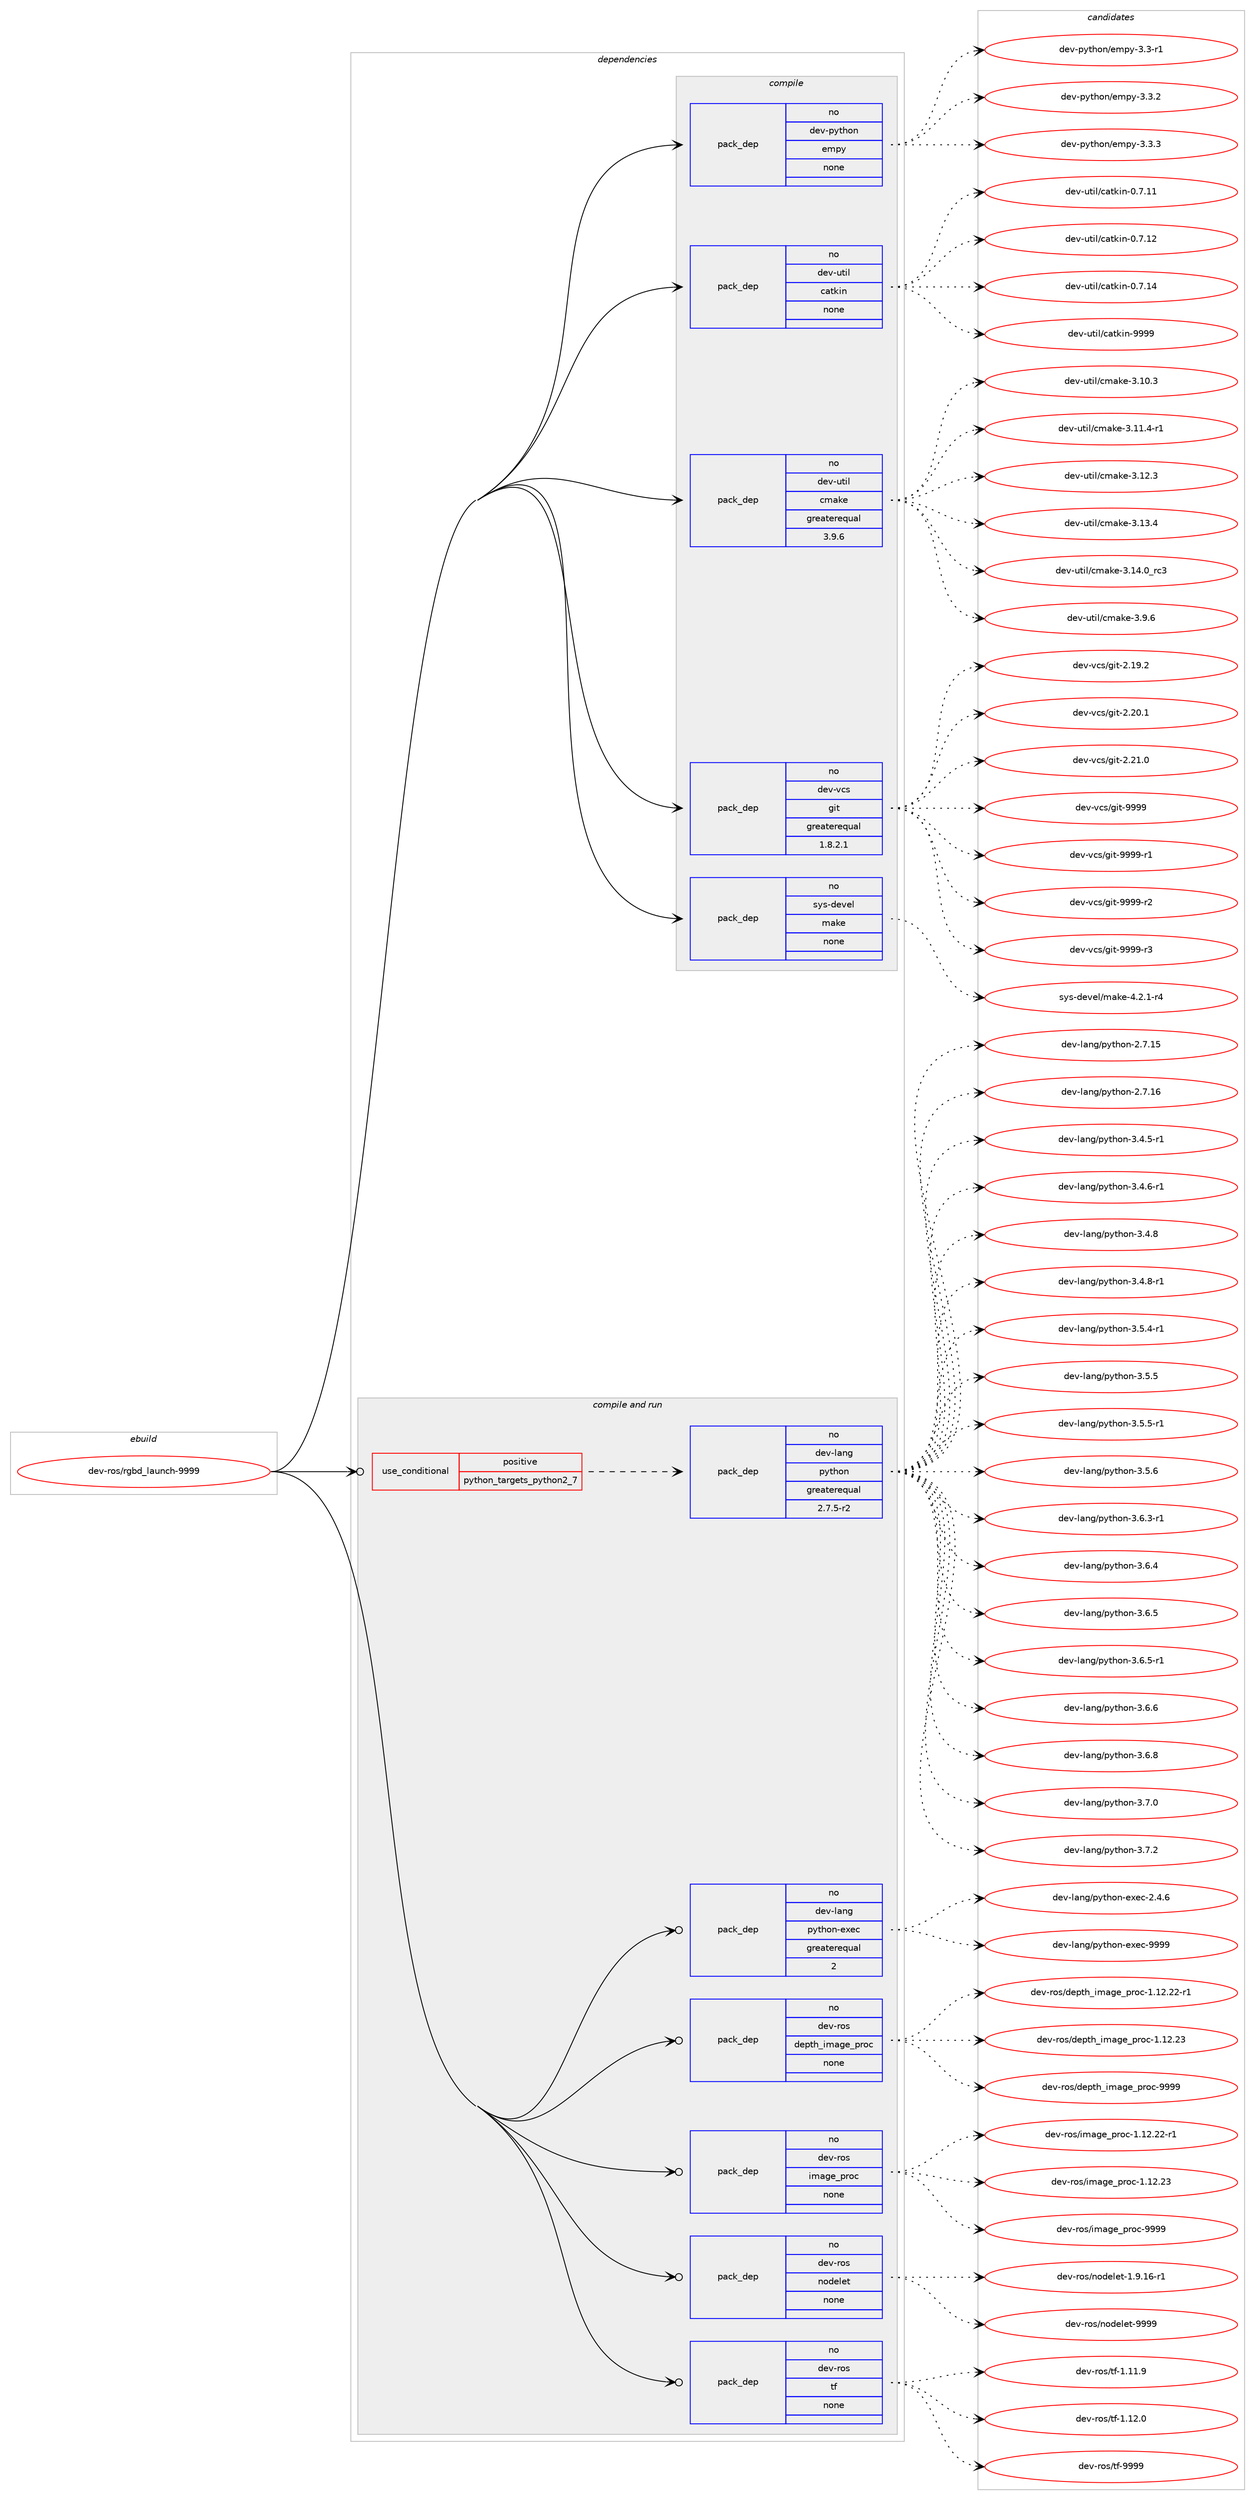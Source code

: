 digraph prolog {

# *************
# Graph options
# *************

newrank=true;
concentrate=true;
compound=true;
graph [rankdir=LR,fontname=Helvetica,fontsize=10,ranksep=1.5];#, ranksep=2.5, nodesep=0.2];
edge  [arrowhead=vee];
node  [fontname=Helvetica,fontsize=10];

# **********
# The ebuild
# **********

subgraph cluster_leftcol {
color=gray;
rank=same;
label=<<i>ebuild</i>>;
id [label="dev-ros/rgbd_launch-9999", color=red, width=4, href="../dev-ros/rgbd_launch-9999.svg"];
}

# ****************
# The dependencies
# ****************

subgraph cluster_midcol {
color=gray;
label=<<i>dependencies</i>>;
subgraph cluster_compile {
fillcolor="#eeeeee";
style=filled;
label=<<i>compile</i>>;
subgraph pack1050065 {
dependency1462980 [label=<<TABLE BORDER="0" CELLBORDER="1" CELLSPACING="0" CELLPADDING="4" WIDTH="220"><TR><TD ROWSPAN="6" CELLPADDING="30">pack_dep</TD></TR><TR><TD WIDTH="110">no</TD></TR><TR><TD>dev-python</TD></TR><TR><TD>empy</TD></TR><TR><TD>none</TD></TR><TR><TD></TD></TR></TABLE>>, shape=none, color=blue];
}
id:e -> dependency1462980:w [weight=20,style="solid",arrowhead="vee"];
subgraph pack1050066 {
dependency1462981 [label=<<TABLE BORDER="0" CELLBORDER="1" CELLSPACING="0" CELLPADDING="4" WIDTH="220"><TR><TD ROWSPAN="6" CELLPADDING="30">pack_dep</TD></TR><TR><TD WIDTH="110">no</TD></TR><TR><TD>dev-util</TD></TR><TR><TD>catkin</TD></TR><TR><TD>none</TD></TR><TR><TD></TD></TR></TABLE>>, shape=none, color=blue];
}
id:e -> dependency1462981:w [weight=20,style="solid",arrowhead="vee"];
subgraph pack1050067 {
dependency1462982 [label=<<TABLE BORDER="0" CELLBORDER="1" CELLSPACING="0" CELLPADDING="4" WIDTH="220"><TR><TD ROWSPAN="6" CELLPADDING="30">pack_dep</TD></TR><TR><TD WIDTH="110">no</TD></TR><TR><TD>dev-util</TD></TR><TR><TD>cmake</TD></TR><TR><TD>greaterequal</TD></TR><TR><TD>3.9.6</TD></TR></TABLE>>, shape=none, color=blue];
}
id:e -> dependency1462982:w [weight=20,style="solid",arrowhead="vee"];
subgraph pack1050068 {
dependency1462983 [label=<<TABLE BORDER="0" CELLBORDER="1" CELLSPACING="0" CELLPADDING="4" WIDTH="220"><TR><TD ROWSPAN="6" CELLPADDING="30">pack_dep</TD></TR><TR><TD WIDTH="110">no</TD></TR><TR><TD>dev-vcs</TD></TR><TR><TD>git</TD></TR><TR><TD>greaterequal</TD></TR><TR><TD>1.8.2.1</TD></TR></TABLE>>, shape=none, color=blue];
}
id:e -> dependency1462983:w [weight=20,style="solid",arrowhead="vee"];
subgraph pack1050069 {
dependency1462984 [label=<<TABLE BORDER="0" CELLBORDER="1" CELLSPACING="0" CELLPADDING="4" WIDTH="220"><TR><TD ROWSPAN="6" CELLPADDING="30">pack_dep</TD></TR><TR><TD WIDTH="110">no</TD></TR><TR><TD>sys-devel</TD></TR><TR><TD>make</TD></TR><TR><TD>none</TD></TR><TR><TD></TD></TR></TABLE>>, shape=none, color=blue];
}
id:e -> dependency1462984:w [weight=20,style="solid",arrowhead="vee"];
}
subgraph cluster_compileandrun {
fillcolor="#eeeeee";
style=filled;
label=<<i>compile and run</i>>;
subgraph cond389525 {
dependency1462985 [label=<<TABLE BORDER="0" CELLBORDER="1" CELLSPACING="0" CELLPADDING="4"><TR><TD ROWSPAN="3" CELLPADDING="10">use_conditional</TD></TR><TR><TD>positive</TD></TR><TR><TD>python_targets_python2_7</TD></TR></TABLE>>, shape=none, color=red];
subgraph pack1050070 {
dependency1462986 [label=<<TABLE BORDER="0" CELLBORDER="1" CELLSPACING="0" CELLPADDING="4" WIDTH="220"><TR><TD ROWSPAN="6" CELLPADDING="30">pack_dep</TD></TR><TR><TD WIDTH="110">no</TD></TR><TR><TD>dev-lang</TD></TR><TR><TD>python</TD></TR><TR><TD>greaterequal</TD></TR><TR><TD>2.7.5-r2</TD></TR></TABLE>>, shape=none, color=blue];
}
dependency1462985:e -> dependency1462986:w [weight=20,style="dashed",arrowhead="vee"];
}
id:e -> dependency1462985:w [weight=20,style="solid",arrowhead="odotvee"];
subgraph pack1050071 {
dependency1462987 [label=<<TABLE BORDER="0" CELLBORDER="1" CELLSPACING="0" CELLPADDING="4" WIDTH="220"><TR><TD ROWSPAN="6" CELLPADDING="30">pack_dep</TD></TR><TR><TD WIDTH="110">no</TD></TR><TR><TD>dev-lang</TD></TR><TR><TD>python-exec</TD></TR><TR><TD>greaterequal</TD></TR><TR><TD>2</TD></TR></TABLE>>, shape=none, color=blue];
}
id:e -> dependency1462987:w [weight=20,style="solid",arrowhead="odotvee"];
subgraph pack1050072 {
dependency1462988 [label=<<TABLE BORDER="0" CELLBORDER="1" CELLSPACING="0" CELLPADDING="4" WIDTH="220"><TR><TD ROWSPAN="6" CELLPADDING="30">pack_dep</TD></TR><TR><TD WIDTH="110">no</TD></TR><TR><TD>dev-ros</TD></TR><TR><TD>depth_image_proc</TD></TR><TR><TD>none</TD></TR><TR><TD></TD></TR></TABLE>>, shape=none, color=blue];
}
id:e -> dependency1462988:w [weight=20,style="solid",arrowhead="odotvee"];
subgraph pack1050073 {
dependency1462989 [label=<<TABLE BORDER="0" CELLBORDER="1" CELLSPACING="0" CELLPADDING="4" WIDTH="220"><TR><TD ROWSPAN="6" CELLPADDING="30">pack_dep</TD></TR><TR><TD WIDTH="110">no</TD></TR><TR><TD>dev-ros</TD></TR><TR><TD>image_proc</TD></TR><TR><TD>none</TD></TR><TR><TD></TD></TR></TABLE>>, shape=none, color=blue];
}
id:e -> dependency1462989:w [weight=20,style="solid",arrowhead="odotvee"];
subgraph pack1050074 {
dependency1462990 [label=<<TABLE BORDER="0" CELLBORDER="1" CELLSPACING="0" CELLPADDING="4" WIDTH="220"><TR><TD ROWSPAN="6" CELLPADDING="30">pack_dep</TD></TR><TR><TD WIDTH="110">no</TD></TR><TR><TD>dev-ros</TD></TR><TR><TD>nodelet</TD></TR><TR><TD>none</TD></TR><TR><TD></TD></TR></TABLE>>, shape=none, color=blue];
}
id:e -> dependency1462990:w [weight=20,style="solid",arrowhead="odotvee"];
subgraph pack1050075 {
dependency1462991 [label=<<TABLE BORDER="0" CELLBORDER="1" CELLSPACING="0" CELLPADDING="4" WIDTH="220"><TR><TD ROWSPAN="6" CELLPADDING="30">pack_dep</TD></TR><TR><TD WIDTH="110">no</TD></TR><TR><TD>dev-ros</TD></TR><TR><TD>tf</TD></TR><TR><TD>none</TD></TR><TR><TD></TD></TR></TABLE>>, shape=none, color=blue];
}
id:e -> dependency1462991:w [weight=20,style="solid",arrowhead="odotvee"];
}
subgraph cluster_run {
fillcolor="#eeeeee";
style=filled;
label=<<i>run</i>>;
}
}

# **************
# The candidates
# **************

subgraph cluster_choices {
rank=same;
color=gray;
label=<<i>candidates</i>>;

subgraph choice1050065 {
color=black;
nodesep=1;
choice1001011184511212111610411111047101109112121455146514511449 [label="dev-python/empy-3.3-r1", color=red, width=4,href="../dev-python/empy-3.3-r1.svg"];
choice1001011184511212111610411111047101109112121455146514650 [label="dev-python/empy-3.3.2", color=red, width=4,href="../dev-python/empy-3.3.2.svg"];
choice1001011184511212111610411111047101109112121455146514651 [label="dev-python/empy-3.3.3", color=red, width=4,href="../dev-python/empy-3.3.3.svg"];
dependency1462980:e -> choice1001011184511212111610411111047101109112121455146514511449:w [style=dotted,weight="100"];
dependency1462980:e -> choice1001011184511212111610411111047101109112121455146514650:w [style=dotted,weight="100"];
dependency1462980:e -> choice1001011184511212111610411111047101109112121455146514651:w [style=dotted,weight="100"];
}
subgraph choice1050066 {
color=black;
nodesep=1;
choice1001011184511711610510847999711610710511045484655464949 [label="dev-util/catkin-0.7.11", color=red, width=4,href="../dev-util/catkin-0.7.11.svg"];
choice1001011184511711610510847999711610710511045484655464950 [label="dev-util/catkin-0.7.12", color=red, width=4,href="../dev-util/catkin-0.7.12.svg"];
choice1001011184511711610510847999711610710511045484655464952 [label="dev-util/catkin-0.7.14", color=red, width=4,href="../dev-util/catkin-0.7.14.svg"];
choice100101118451171161051084799971161071051104557575757 [label="dev-util/catkin-9999", color=red, width=4,href="../dev-util/catkin-9999.svg"];
dependency1462981:e -> choice1001011184511711610510847999711610710511045484655464949:w [style=dotted,weight="100"];
dependency1462981:e -> choice1001011184511711610510847999711610710511045484655464950:w [style=dotted,weight="100"];
dependency1462981:e -> choice1001011184511711610510847999711610710511045484655464952:w [style=dotted,weight="100"];
dependency1462981:e -> choice100101118451171161051084799971161071051104557575757:w [style=dotted,weight="100"];
}
subgraph choice1050067 {
color=black;
nodesep=1;
choice1001011184511711610510847991099710710145514649484651 [label="dev-util/cmake-3.10.3", color=red, width=4,href="../dev-util/cmake-3.10.3.svg"];
choice10010111845117116105108479910997107101455146494946524511449 [label="dev-util/cmake-3.11.4-r1", color=red, width=4,href="../dev-util/cmake-3.11.4-r1.svg"];
choice1001011184511711610510847991099710710145514649504651 [label="dev-util/cmake-3.12.3", color=red, width=4,href="../dev-util/cmake-3.12.3.svg"];
choice1001011184511711610510847991099710710145514649514652 [label="dev-util/cmake-3.13.4", color=red, width=4,href="../dev-util/cmake-3.13.4.svg"];
choice1001011184511711610510847991099710710145514649524648951149951 [label="dev-util/cmake-3.14.0_rc3", color=red, width=4,href="../dev-util/cmake-3.14.0_rc3.svg"];
choice10010111845117116105108479910997107101455146574654 [label="dev-util/cmake-3.9.6", color=red, width=4,href="../dev-util/cmake-3.9.6.svg"];
dependency1462982:e -> choice1001011184511711610510847991099710710145514649484651:w [style=dotted,weight="100"];
dependency1462982:e -> choice10010111845117116105108479910997107101455146494946524511449:w [style=dotted,weight="100"];
dependency1462982:e -> choice1001011184511711610510847991099710710145514649504651:w [style=dotted,weight="100"];
dependency1462982:e -> choice1001011184511711610510847991099710710145514649514652:w [style=dotted,weight="100"];
dependency1462982:e -> choice1001011184511711610510847991099710710145514649524648951149951:w [style=dotted,weight="100"];
dependency1462982:e -> choice10010111845117116105108479910997107101455146574654:w [style=dotted,weight="100"];
}
subgraph choice1050068 {
color=black;
nodesep=1;
choice10010111845118991154710310511645504649574650 [label="dev-vcs/git-2.19.2", color=red, width=4,href="../dev-vcs/git-2.19.2.svg"];
choice10010111845118991154710310511645504650484649 [label="dev-vcs/git-2.20.1", color=red, width=4,href="../dev-vcs/git-2.20.1.svg"];
choice10010111845118991154710310511645504650494648 [label="dev-vcs/git-2.21.0", color=red, width=4,href="../dev-vcs/git-2.21.0.svg"];
choice1001011184511899115471031051164557575757 [label="dev-vcs/git-9999", color=red, width=4,href="../dev-vcs/git-9999.svg"];
choice10010111845118991154710310511645575757574511449 [label="dev-vcs/git-9999-r1", color=red, width=4,href="../dev-vcs/git-9999-r1.svg"];
choice10010111845118991154710310511645575757574511450 [label="dev-vcs/git-9999-r2", color=red, width=4,href="../dev-vcs/git-9999-r2.svg"];
choice10010111845118991154710310511645575757574511451 [label="dev-vcs/git-9999-r3", color=red, width=4,href="../dev-vcs/git-9999-r3.svg"];
dependency1462983:e -> choice10010111845118991154710310511645504649574650:w [style=dotted,weight="100"];
dependency1462983:e -> choice10010111845118991154710310511645504650484649:w [style=dotted,weight="100"];
dependency1462983:e -> choice10010111845118991154710310511645504650494648:w [style=dotted,weight="100"];
dependency1462983:e -> choice1001011184511899115471031051164557575757:w [style=dotted,weight="100"];
dependency1462983:e -> choice10010111845118991154710310511645575757574511449:w [style=dotted,weight="100"];
dependency1462983:e -> choice10010111845118991154710310511645575757574511450:w [style=dotted,weight="100"];
dependency1462983:e -> choice10010111845118991154710310511645575757574511451:w [style=dotted,weight="100"];
}
subgraph choice1050069 {
color=black;
nodesep=1;
choice1151211154510010111810110847109971071014552465046494511452 [label="sys-devel/make-4.2.1-r4", color=red, width=4,href="../sys-devel/make-4.2.1-r4.svg"];
dependency1462984:e -> choice1151211154510010111810110847109971071014552465046494511452:w [style=dotted,weight="100"];
}
subgraph choice1050070 {
color=black;
nodesep=1;
choice10010111845108971101034711212111610411111045504655464953 [label="dev-lang/python-2.7.15", color=red, width=4,href="../dev-lang/python-2.7.15.svg"];
choice10010111845108971101034711212111610411111045504655464954 [label="dev-lang/python-2.7.16", color=red, width=4,href="../dev-lang/python-2.7.16.svg"];
choice1001011184510897110103471121211161041111104551465246534511449 [label="dev-lang/python-3.4.5-r1", color=red, width=4,href="../dev-lang/python-3.4.5-r1.svg"];
choice1001011184510897110103471121211161041111104551465246544511449 [label="dev-lang/python-3.4.6-r1", color=red, width=4,href="../dev-lang/python-3.4.6-r1.svg"];
choice100101118451089711010347112121116104111110455146524656 [label="dev-lang/python-3.4.8", color=red, width=4,href="../dev-lang/python-3.4.8.svg"];
choice1001011184510897110103471121211161041111104551465246564511449 [label="dev-lang/python-3.4.8-r1", color=red, width=4,href="../dev-lang/python-3.4.8-r1.svg"];
choice1001011184510897110103471121211161041111104551465346524511449 [label="dev-lang/python-3.5.4-r1", color=red, width=4,href="../dev-lang/python-3.5.4-r1.svg"];
choice100101118451089711010347112121116104111110455146534653 [label="dev-lang/python-3.5.5", color=red, width=4,href="../dev-lang/python-3.5.5.svg"];
choice1001011184510897110103471121211161041111104551465346534511449 [label="dev-lang/python-3.5.5-r1", color=red, width=4,href="../dev-lang/python-3.5.5-r1.svg"];
choice100101118451089711010347112121116104111110455146534654 [label="dev-lang/python-3.5.6", color=red, width=4,href="../dev-lang/python-3.5.6.svg"];
choice1001011184510897110103471121211161041111104551465446514511449 [label="dev-lang/python-3.6.3-r1", color=red, width=4,href="../dev-lang/python-3.6.3-r1.svg"];
choice100101118451089711010347112121116104111110455146544652 [label="dev-lang/python-3.6.4", color=red, width=4,href="../dev-lang/python-3.6.4.svg"];
choice100101118451089711010347112121116104111110455146544653 [label="dev-lang/python-3.6.5", color=red, width=4,href="../dev-lang/python-3.6.5.svg"];
choice1001011184510897110103471121211161041111104551465446534511449 [label="dev-lang/python-3.6.5-r1", color=red, width=4,href="../dev-lang/python-3.6.5-r1.svg"];
choice100101118451089711010347112121116104111110455146544654 [label="dev-lang/python-3.6.6", color=red, width=4,href="../dev-lang/python-3.6.6.svg"];
choice100101118451089711010347112121116104111110455146544656 [label="dev-lang/python-3.6.8", color=red, width=4,href="../dev-lang/python-3.6.8.svg"];
choice100101118451089711010347112121116104111110455146554648 [label="dev-lang/python-3.7.0", color=red, width=4,href="../dev-lang/python-3.7.0.svg"];
choice100101118451089711010347112121116104111110455146554650 [label="dev-lang/python-3.7.2", color=red, width=4,href="../dev-lang/python-3.7.2.svg"];
dependency1462986:e -> choice10010111845108971101034711212111610411111045504655464953:w [style=dotted,weight="100"];
dependency1462986:e -> choice10010111845108971101034711212111610411111045504655464954:w [style=dotted,weight="100"];
dependency1462986:e -> choice1001011184510897110103471121211161041111104551465246534511449:w [style=dotted,weight="100"];
dependency1462986:e -> choice1001011184510897110103471121211161041111104551465246544511449:w [style=dotted,weight="100"];
dependency1462986:e -> choice100101118451089711010347112121116104111110455146524656:w [style=dotted,weight="100"];
dependency1462986:e -> choice1001011184510897110103471121211161041111104551465246564511449:w [style=dotted,weight="100"];
dependency1462986:e -> choice1001011184510897110103471121211161041111104551465346524511449:w [style=dotted,weight="100"];
dependency1462986:e -> choice100101118451089711010347112121116104111110455146534653:w [style=dotted,weight="100"];
dependency1462986:e -> choice1001011184510897110103471121211161041111104551465346534511449:w [style=dotted,weight="100"];
dependency1462986:e -> choice100101118451089711010347112121116104111110455146534654:w [style=dotted,weight="100"];
dependency1462986:e -> choice1001011184510897110103471121211161041111104551465446514511449:w [style=dotted,weight="100"];
dependency1462986:e -> choice100101118451089711010347112121116104111110455146544652:w [style=dotted,weight="100"];
dependency1462986:e -> choice100101118451089711010347112121116104111110455146544653:w [style=dotted,weight="100"];
dependency1462986:e -> choice1001011184510897110103471121211161041111104551465446534511449:w [style=dotted,weight="100"];
dependency1462986:e -> choice100101118451089711010347112121116104111110455146544654:w [style=dotted,weight="100"];
dependency1462986:e -> choice100101118451089711010347112121116104111110455146544656:w [style=dotted,weight="100"];
dependency1462986:e -> choice100101118451089711010347112121116104111110455146554648:w [style=dotted,weight="100"];
dependency1462986:e -> choice100101118451089711010347112121116104111110455146554650:w [style=dotted,weight="100"];
}
subgraph choice1050071 {
color=black;
nodesep=1;
choice1001011184510897110103471121211161041111104510112010199455046524654 [label="dev-lang/python-exec-2.4.6", color=red, width=4,href="../dev-lang/python-exec-2.4.6.svg"];
choice10010111845108971101034711212111610411111045101120101994557575757 [label="dev-lang/python-exec-9999", color=red, width=4,href="../dev-lang/python-exec-9999.svg"];
dependency1462987:e -> choice1001011184510897110103471121211161041111104510112010199455046524654:w [style=dotted,weight="100"];
dependency1462987:e -> choice10010111845108971101034711212111610411111045101120101994557575757:w [style=dotted,weight="100"];
}
subgraph choice1050072 {
color=black;
nodesep=1;
choice10010111845114111115471001011121161049510510997103101951121141119945494649504650504511449 [label="dev-ros/depth_image_proc-1.12.22-r1", color=red, width=4,href="../dev-ros/depth_image_proc-1.12.22-r1.svg"];
choice1001011184511411111547100101112116104951051099710310195112114111994549464950465051 [label="dev-ros/depth_image_proc-1.12.23", color=red, width=4,href="../dev-ros/depth_image_proc-1.12.23.svg"];
choice1001011184511411111547100101112116104951051099710310195112114111994557575757 [label="dev-ros/depth_image_proc-9999", color=red, width=4,href="../dev-ros/depth_image_proc-9999.svg"];
dependency1462988:e -> choice10010111845114111115471001011121161049510510997103101951121141119945494649504650504511449:w [style=dotted,weight="100"];
dependency1462988:e -> choice1001011184511411111547100101112116104951051099710310195112114111994549464950465051:w [style=dotted,weight="100"];
dependency1462988:e -> choice1001011184511411111547100101112116104951051099710310195112114111994557575757:w [style=dotted,weight="100"];
}
subgraph choice1050073 {
color=black;
nodesep=1;
choice100101118451141111154710510997103101951121141119945494649504650504511449 [label="dev-ros/image_proc-1.12.22-r1", color=red, width=4,href="../dev-ros/image_proc-1.12.22-r1.svg"];
choice10010111845114111115471051099710310195112114111994549464950465051 [label="dev-ros/image_proc-1.12.23", color=red, width=4,href="../dev-ros/image_proc-1.12.23.svg"];
choice10010111845114111115471051099710310195112114111994557575757 [label="dev-ros/image_proc-9999", color=red, width=4,href="../dev-ros/image_proc-9999.svg"];
dependency1462989:e -> choice100101118451141111154710510997103101951121141119945494649504650504511449:w [style=dotted,weight="100"];
dependency1462989:e -> choice10010111845114111115471051099710310195112114111994549464950465051:w [style=dotted,weight="100"];
dependency1462989:e -> choice10010111845114111115471051099710310195112114111994557575757:w [style=dotted,weight="100"];
}
subgraph choice1050074 {
color=black;
nodesep=1;
choice1001011184511411111547110111100101108101116454946574649544511449 [label="dev-ros/nodelet-1.9.16-r1", color=red, width=4,href="../dev-ros/nodelet-1.9.16-r1.svg"];
choice10010111845114111115471101111001011081011164557575757 [label="dev-ros/nodelet-9999", color=red, width=4,href="../dev-ros/nodelet-9999.svg"];
dependency1462990:e -> choice1001011184511411111547110111100101108101116454946574649544511449:w [style=dotted,weight="100"];
dependency1462990:e -> choice10010111845114111115471101111001011081011164557575757:w [style=dotted,weight="100"];
}
subgraph choice1050075 {
color=black;
nodesep=1;
choice100101118451141111154711610245494649494657 [label="dev-ros/tf-1.11.9", color=red, width=4,href="../dev-ros/tf-1.11.9.svg"];
choice100101118451141111154711610245494649504648 [label="dev-ros/tf-1.12.0", color=red, width=4,href="../dev-ros/tf-1.12.0.svg"];
choice10010111845114111115471161024557575757 [label="dev-ros/tf-9999", color=red, width=4,href="../dev-ros/tf-9999.svg"];
dependency1462991:e -> choice100101118451141111154711610245494649494657:w [style=dotted,weight="100"];
dependency1462991:e -> choice100101118451141111154711610245494649504648:w [style=dotted,weight="100"];
dependency1462991:e -> choice10010111845114111115471161024557575757:w [style=dotted,weight="100"];
}
}

}
